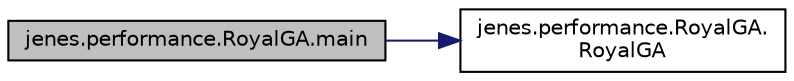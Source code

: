 digraph "jenes.performance.RoyalGA.main"
{
  edge [fontname="Helvetica",fontsize="10",labelfontname="Helvetica",labelfontsize="10"];
  node [fontname="Helvetica",fontsize="10",shape=record];
  rankdir="LR";
  Node1 [label="jenes.performance.RoyalGA.main",height=0.2,width=0.4,color="black", fillcolor="grey75", style="filled" fontcolor="black"];
  Node1 -> Node2 [color="midnightblue",fontsize="10",style="solid",fontname="Helvetica"];
  Node2 [label="jenes.performance.RoyalGA.\lRoyalGA",height=0.2,width=0.4,color="black", fillcolor="white", style="filled",URL="$classjenes_1_1performance_1_1_royal_g_a.html#a6e77c8bfb3b7851b2e78dc907038d557"];
}
